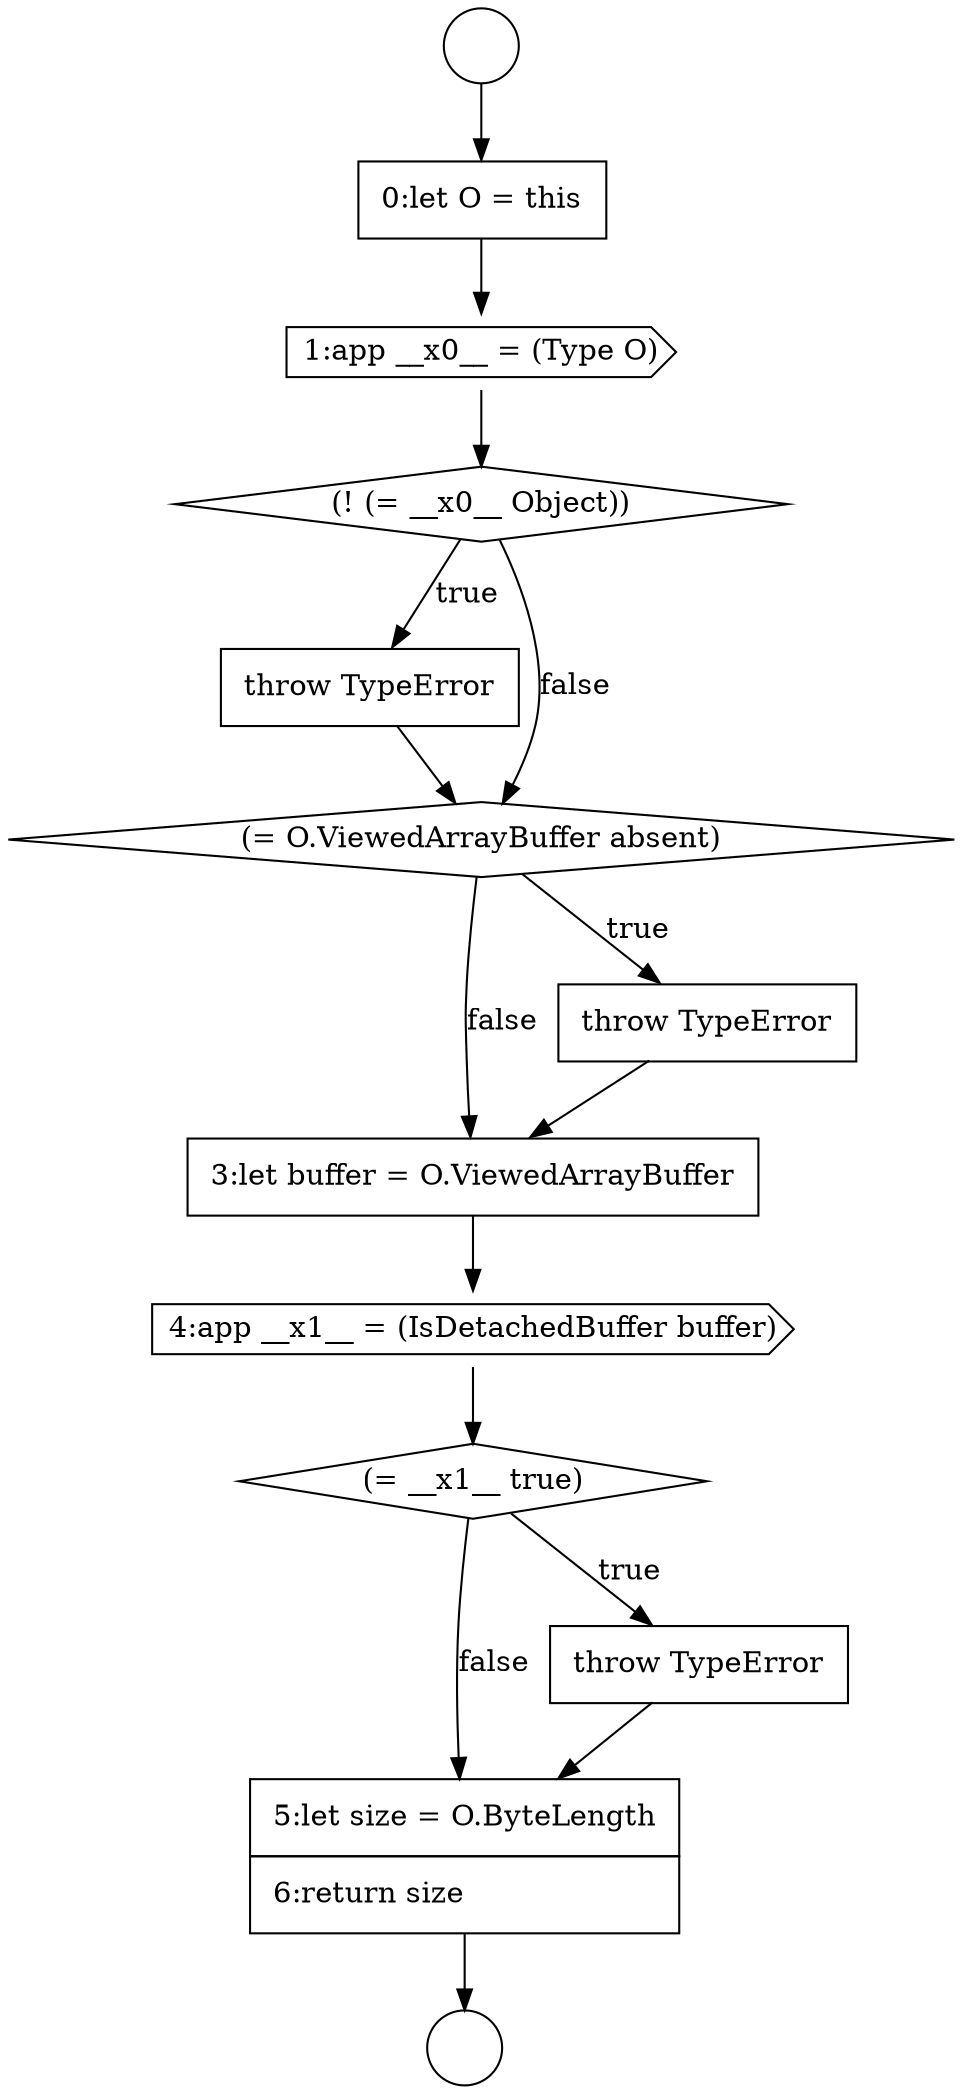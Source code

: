 digraph {
  node15207 [shape=none, margin=0, label=<<font color="black">
    <table border="0" cellborder="1" cellspacing="0" cellpadding="10">
      <tr><td align="left">throw TypeError</td></tr>
    </table>
  </font>> color="black" fillcolor="white" style=filled]
  node15202 [shape=circle label=" " color="black" fillcolor="white" style=filled]
  node15214 [shape=none, margin=0, label=<<font color="black">
    <table border="0" cellborder="1" cellspacing="0" cellpadding="10">
      <tr><td align="left">5:let size = O.ByteLength</td></tr>
      <tr><td align="left">6:return size</td></tr>
    </table>
  </font>> color="black" fillcolor="white" style=filled]
  node15210 [shape=none, margin=0, label=<<font color="black">
    <table border="0" cellborder="1" cellspacing="0" cellpadding="10">
      <tr><td align="left">3:let buffer = O.ViewedArrayBuffer</td></tr>
    </table>
  </font>> color="black" fillcolor="white" style=filled]
  node15206 [shape=diamond, label=<<font color="black">(! (= __x0__ Object))</font>> color="black" fillcolor="white" style=filled]
  node15211 [shape=cds, label=<<font color="black">4:app __x1__ = (IsDetachedBuffer buffer)</font>> color="black" fillcolor="white" style=filled]
  node15205 [shape=cds, label=<<font color="black">1:app __x0__ = (Type O)</font>> color="black" fillcolor="white" style=filled]
  node15212 [shape=diamond, label=<<font color="black">(= __x1__ true)</font>> color="black" fillcolor="white" style=filled]
  node15213 [shape=none, margin=0, label=<<font color="black">
    <table border="0" cellborder="1" cellspacing="0" cellpadding="10">
      <tr><td align="left">throw TypeError</td></tr>
    </table>
  </font>> color="black" fillcolor="white" style=filled]
  node15208 [shape=diamond, label=<<font color="black">(= O.ViewedArrayBuffer absent)</font>> color="black" fillcolor="white" style=filled]
  node15203 [shape=circle label=" " color="black" fillcolor="white" style=filled]
  node15209 [shape=none, margin=0, label=<<font color="black">
    <table border="0" cellborder="1" cellspacing="0" cellpadding="10">
      <tr><td align="left">throw TypeError</td></tr>
    </table>
  </font>> color="black" fillcolor="white" style=filled]
  node15204 [shape=none, margin=0, label=<<font color="black">
    <table border="0" cellborder="1" cellspacing="0" cellpadding="10">
      <tr><td align="left">0:let O = this</td></tr>
    </table>
  </font>> color="black" fillcolor="white" style=filled]
  node15206 -> node15207 [label=<<font color="black">true</font>> color="black"]
  node15206 -> node15208 [label=<<font color="black">false</font>> color="black"]
  node15210 -> node15211 [ color="black"]
  node15212 -> node15213 [label=<<font color="black">true</font>> color="black"]
  node15212 -> node15214 [label=<<font color="black">false</font>> color="black"]
  node15202 -> node15204 [ color="black"]
  node15204 -> node15205 [ color="black"]
  node15213 -> node15214 [ color="black"]
  node15205 -> node15206 [ color="black"]
  node15211 -> node15212 [ color="black"]
  node15208 -> node15209 [label=<<font color="black">true</font>> color="black"]
  node15208 -> node15210 [label=<<font color="black">false</font>> color="black"]
  node15209 -> node15210 [ color="black"]
  node15214 -> node15203 [ color="black"]
  node15207 -> node15208 [ color="black"]
}
